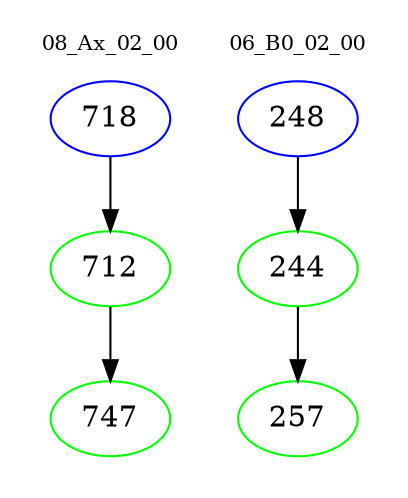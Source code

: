 digraph{
subgraph cluster_0 {
color = white
label = "08_Ax_02_00";
fontsize=10;
T0_718 [label="718", color="blue"]
T0_718 -> T0_712 [color="black"]
T0_712 [label="712", color="green"]
T0_712 -> T0_747 [color="black"]
T0_747 [label="747", color="green"]
}
subgraph cluster_1 {
color = white
label = "06_B0_02_00";
fontsize=10;
T1_248 [label="248", color="blue"]
T1_248 -> T1_244 [color="black"]
T1_244 [label="244", color="green"]
T1_244 -> T1_257 [color="black"]
T1_257 [label="257", color="green"]
}
}
